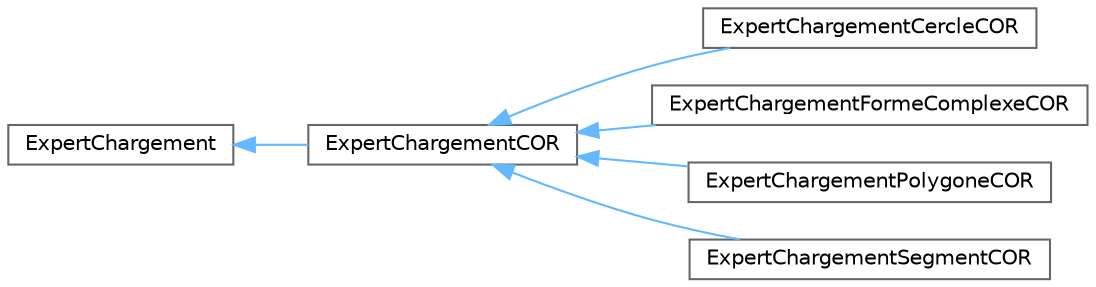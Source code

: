 digraph "Graphe hiérarchique des classes"
{
 // LATEX_PDF_SIZE
  bgcolor="transparent";
  edge [fontname=Helvetica,fontsize=10,labelfontname=Helvetica,labelfontsize=10];
  node [fontname=Helvetica,fontsize=10,shape=box,height=0.2,width=0.4];
  rankdir="LR";
  Node0 [label="ExpertChargement",height=0.2,width=0.4,color="grey40", fillcolor="white", style="filled",URL="$class_expert_chargement.html",tooltip="Classe abstraite qui sert à résoudre le problème de la ligne lue."];
  Node0 -> Node1 [dir="back",color="steelblue1",style="solid"];
  Node1 [label="ExpertChargementCOR",height=0.2,width=0.4,color="grey40", fillcolor="white", style="filled",URL="$class_expert_chargement_c_o_r.html",tooltip="Classe ExpertChargementCOR."];
  Node1 -> Node2 [dir="back",color="steelblue1",style="solid"];
  Node2 [label="ExpertChargementCercleCOR",height=0.2,width=0.4,color="grey40", fillcolor="white", style="filled",URL="$class_expert_chargement_cercle_c_o_r.html",tooltip="Classe ExpertChargementCercleCOR."];
  Node1 -> Node3 [dir="back",color="steelblue1",style="solid"];
  Node3 [label="ExpertChargementFormeComplexeCOR",height=0.2,width=0.4,color="grey40", fillcolor="white", style="filled",URL="$class_expert_chargement_forme_complexe_c_o_r.html",tooltip="Classe qui permet de charger une forme complexe."];
  Node1 -> Node4 [dir="back",color="steelblue1",style="solid"];
  Node4 [label="ExpertChargementPolygoneCOR",height=0.2,width=0.4,color="grey40", fillcolor="white", style="filled",URL="$class_expert_chargement_polygone_c_o_r.html",tooltip="Classe qui sert à résoudre le problème de la ligne lue."];
  Node1 -> Node5 [dir="back",color="steelblue1",style="solid"];
  Node5 [label="ExpertChargementSegmentCOR",height=0.2,width=0.4,color="grey40", fillcolor="white", style="filled",URL="$class_expert_chargement_segment_c_o_r.html",tooltip=" "];
}
